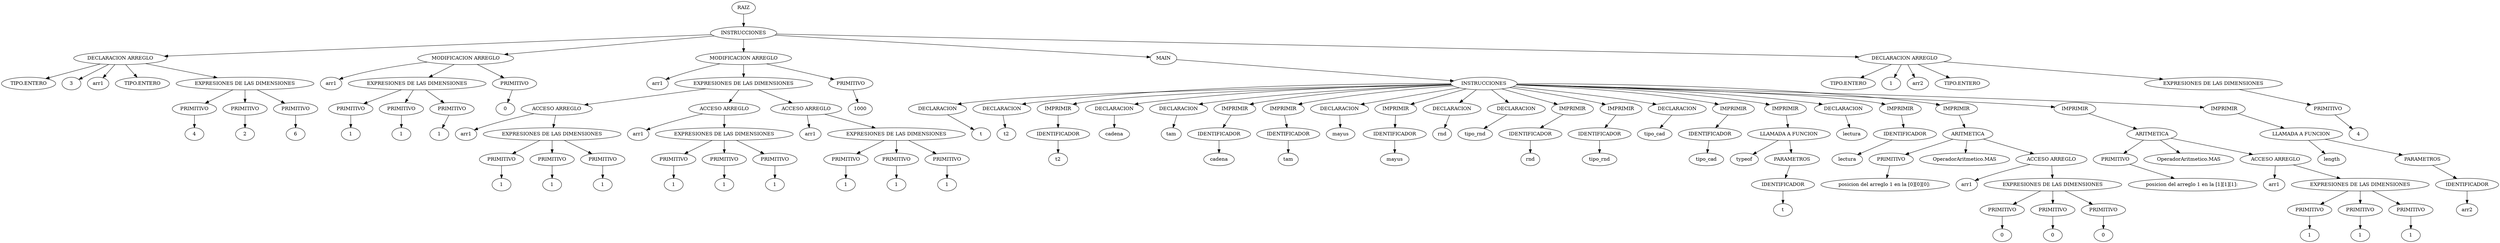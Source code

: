 digraph {
n0[label="RAIZ"];
n1[label="INSTRUCCIONES"];
n0->n1;
n2[label="DECLARACION ARREGLO"];
n1->n2;
n3[label="TIPO.ENTERO"];
n2->n3;
n4[label="3"];
n2->n4;
n5[label="arr1"];
n2->n5;
n6[label="TIPO.ENTERO"];
n2->n6;
n7[label="EXPRESIONES DE LAS DIMENSIONES"];
n2->n7;
n8[label="PRIMITIVO"];
n7->n8;
n9[label="4"];
n8->n9;
n10[label="PRIMITIVO"];
n7->n10;
n11[label="2"];
n10->n11;
n12[label="PRIMITIVO"];
n7->n12;
n13[label="6"];
n12->n13;
n14[label="MODIFICACION ARREGLO"];
n1->n14;
n15[label="arr1"];
n14->n15;
n16[label="EXPRESIONES DE LAS DIMENSIONES"];
n14->n16;
n17[label="PRIMITIVO"];
n16->n17;
n18[label="1"];
n17->n18;
n19[label="PRIMITIVO"];
n16->n19;
n20[label="1"];
n19->n20;
n21[label="PRIMITIVO"];
n16->n21;
n22[label="1"];
n21->n22;
n23[label="PRIMITIVO"];
n14->n23;
n24[label="0"];
n23->n24;
n25[label="MODIFICACION ARREGLO"];
n1->n25;
n26[label="arr1"];
n25->n26;
n27[label="EXPRESIONES DE LAS DIMENSIONES"];
n25->n27;
n28[label="ACCESO ARREGLO"];
n27->n28;
n29[label="arr1"];
n28->n29;
n30[label="EXPRESIONES DE LAS DIMENSIONES"];
n28->n30;
n31[label="PRIMITIVO"];
n30->n31;
n32[label="1"];
n31->n32;
n33[label="PRIMITIVO"];
n30->n33;
n34[label="1"];
n33->n34;
n35[label="PRIMITIVO"];
n30->n35;
n36[label="1"];
n35->n36;
n37[label="ACCESO ARREGLO"];
n27->n37;
n38[label="arr1"];
n37->n38;
n39[label="EXPRESIONES DE LAS DIMENSIONES"];
n37->n39;
n40[label="PRIMITIVO"];
n39->n40;
n41[label="1"];
n40->n41;
n42[label="PRIMITIVO"];
n39->n42;
n43[label="1"];
n42->n43;
n44[label="PRIMITIVO"];
n39->n44;
n45[label="1"];
n44->n45;
n46[label="ACCESO ARREGLO"];
n27->n46;
n47[label="arr1"];
n46->n47;
n48[label="EXPRESIONES DE LAS DIMENSIONES"];
n46->n48;
n49[label="PRIMITIVO"];
n48->n49;
n50[label="1"];
n49->n50;
n51[label="PRIMITIVO"];
n48->n51;
n52[label="1"];
n51->n52;
n53[label="PRIMITIVO"];
n48->n53;
n54[label="1"];
n53->n54;
n55[label="PRIMITIVO"];
n25->n55;
n56[label="1000"];
n55->n56;
n57[label="MAIN"];
n1->n57;
n58[label="INSTRUCCIONES"];
n57->n58;
n59[label="DECLARACION"];
n58->n59;
n60[label="t"];
n59->n60;
n61[label="DECLARACION"];
n58->n61;
n62[label="t2"];
n61->n62;
n63[label="IMPRIMIR"];
n58->n63;
n64[label="IDENTIFICADOR"];
n63->n64;
n65[label="t2"];
n64->n65;
n66[label="DECLARACION"];
n58->n66;
n67[label="cadena"];
n66->n67;
n68[label="DECLARACION"];
n58->n68;
n69[label="tam"];
n68->n69;
n70[label="IMPRIMIR"];
n58->n70;
n71[label="IDENTIFICADOR"];
n70->n71;
n72[label="cadena"];
n71->n72;
n73[label="IMPRIMIR"];
n58->n73;
n74[label="IDENTIFICADOR"];
n73->n74;
n75[label="tam"];
n74->n75;
n76[label="DECLARACION"];
n58->n76;
n77[label="mayus"];
n76->n77;
n78[label="IMPRIMIR"];
n58->n78;
n79[label="IDENTIFICADOR"];
n78->n79;
n80[label="mayus"];
n79->n80;
n81[label="DECLARACION"];
n58->n81;
n82[label="rnd"];
n81->n82;
n83[label="DECLARACION"];
n58->n83;
n84[label="tipo_rnd"];
n83->n84;
n85[label="IMPRIMIR"];
n58->n85;
n86[label="IDENTIFICADOR"];
n85->n86;
n87[label="rnd"];
n86->n87;
n88[label="IMPRIMIR"];
n58->n88;
n89[label="IDENTIFICADOR"];
n88->n89;
n90[label="tipo_rnd"];
n89->n90;
n91[label="DECLARACION"];
n58->n91;
n92[label="tipo_cad"];
n91->n92;
n93[label="IMPRIMIR"];
n58->n93;
n94[label="IDENTIFICADOR"];
n93->n94;
n95[label="tipo_cad"];
n94->n95;
n96[label="IMPRIMIR"];
n58->n96;
n97[label="LLAMADA A FUNCION"];
n96->n97;
n98[label="typeof"];
n97->n98;
n99[label="PARAMETROS"];
n97->n99;
n100[label="IDENTIFICADOR"];
n99->n100;
n101[label="t"];
n100->n101;
n102[label="DECLARACION"];
n58->n102;
n103[label="lectura"];
n102->n103;
n104[label="IMPRIMIR"];
n58->n104;
n105[label="IDENTIFICADOR"];
n104->n105;
n106[label="lectura"];
n105->n106;
n107[label="IMPRIMIR"];
n58->n107;
n108[label="ARITMETICA"];
n107->n108;
n109[label="PRIMITIVO"];
n108->n109;
n110[label="posicion del arreglo 1 en la [0][0][0]: "];
n109->n110;
n111[label="OperadorAritmetico.MAS"];
n108->n111;
n112[label="ACCESO ARREGLO"];
n108->n112;
n113[label="arr1"];
n112->n113;
n114[label="EXPRESIONES DE LAS DIMENSIONES"];
n112->n114;
n115[label="PRIMITIVO"];
n114->n115;
n116[label="0"];
n115->n116;
n117[label="PRIMITIVO"];
n114->n117;
n118[label="0"];
n117->n118;
n119[label="PRIMITIVO"];
n114->n119;
n120[label="0"];
n119->n120;
n121[label="IMPRIMIR"];
n58->n121;
n122[label="ARITMETICA"];
n121->n122;
n123[label="PRIMITIVO"];
n122->n123;
n124[label="posicion del arreglo 1 en la [1][1][1]: "];
n123->n124;
n125[label="OperadorAritmetico.MAS"];
n122->n125;
n126[label="ACCESO ARREGLO"];
n122->n126;
n127[label="arr1"];
n126->n127;
n128[label="EXPRESIONES DE LAS DIMENSIONES"];
n126->n128;
n129[label="PRIMITIVO"];
n128->n129;
n130[label="1"];
n129->n130;
n131[label="PRIMITIVO"];
n128->n131;
n132[label="1"];
n131->n132;
n133[label="PRIMITIVO"];
n128->n133;
n134[label="1"];
n133->n134;
n135[label="IMPRIMIR"];
n58->n135;
n136[label="LLAMADA A FUNCION"];
n135->n136;
n137[label="length"];
n136->n137;
n138[label="PARAMETROS"];
n136->n138;
n139[label="IDENTIFICADOR"];
n138->n139;
n140[label="arr2"];
n139->n140;
n141[label="DECLARACION ARREGLO"];
n1->n141;
n142[label="TIPO.ENTERO"];
n141->n142;
n143[label="1"];
n141->n143;
n144[label="arr2"];
n141->n144;
n145[label="TIPO.ENTERO"];
n141->n145;
n146[label="EXPRESIONES DE LAS DIMENSIONES"];
n141->n146;
n147[label="PRIMITIVO"];
n146->n147;
n148[label="4"];
n147->n148;
}